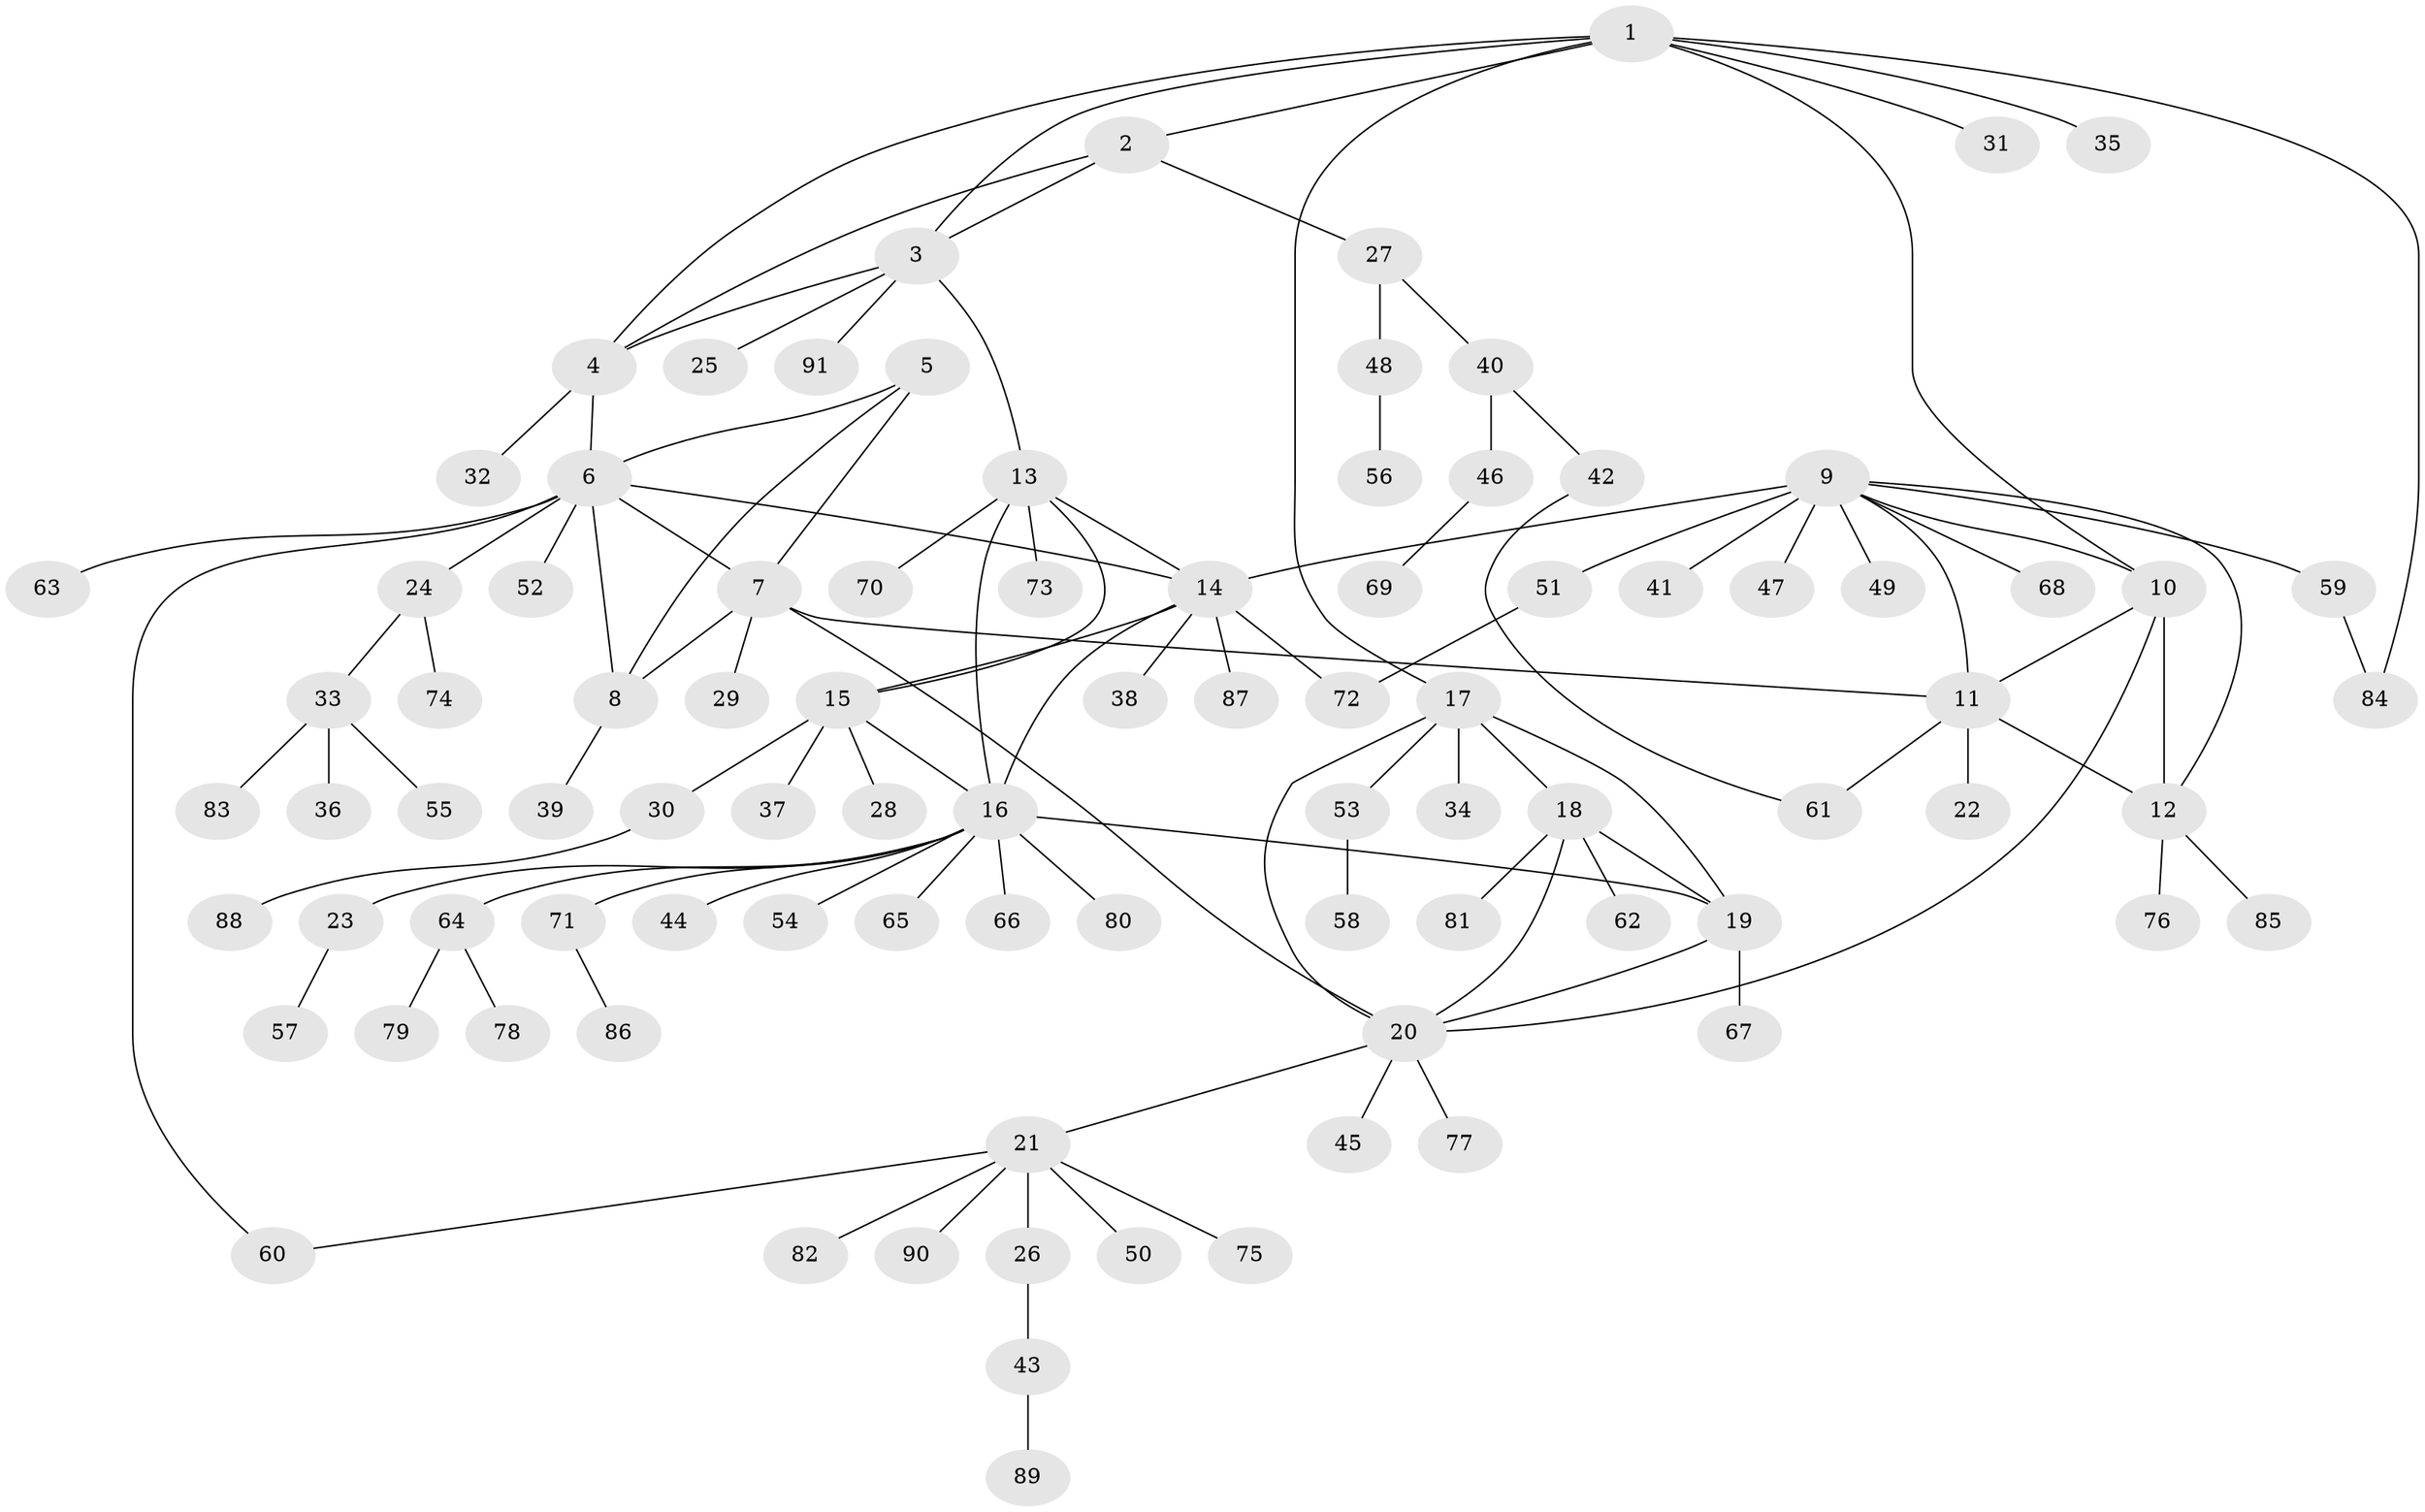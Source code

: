 // coarse degree distribution, {11: 0.03076923076923077, 4: 0.07692307692307693, 7: 0.06153846153846154, 8: 0.015384615384615385, 2: 0.09230769230769231, 3: 0.06153846153846154, 14: 0.015384615384615385, 5: 0.015384615384615385, 1: 0.6307692307692307}
// Generated by graph-tools (version 1.1) at 2025/24/03/03/25 07:24:16]
// undirected, 91 vertices, 115 edges
graph export_dot {
graph [start="1"]
  node [color=gray90,style=filled];
  1;
  2;
  3;
  4;
  5;
  6;
  7;
  8;
  9;
  10;
  11;
  12;
  13;
  14;
  15;
  16;
  17;
  18;
  19;
  20;
  21;
  22;
  23;
  24;
  25;
  26;
  27;
  28;
  29;
  30;
  31;
  32;
  33;
  34;
  35;
  36;
  37;
  38;
  39;
  40;
  41;
  42;
  43;
  44;
  45;
  46;
  47;
  48;
  49;
  50;
  51;
  52;
  53;
  54;
  55;
  56;
  57;
  58;
  59;
  60;
  61;
  62;
  63;
  64;
  65;
  66;
  67;
  68;
  69;
  70;
  71;
  72;
  73;
  74;
  75;
  76;
  77;
  78;
  79;
  80;
  81;
  82;
  83;
  84;
  85;
  86;
  87;
  88;
  89;
  90;
  91;
  1 -- 2;
  1 -- 3;
  1 -- 4;
  1 -- 10;
  1 -- 17;
  1 -- 31;
  1 -- 35;
  1 -- 84;
  2 -- 3;
  2 -- 4;
  2 -- 27;
  3 -- 4;
  3 -- 13;
  3 -- 25;
  3 -- 91;
  4 -- 6;
  4 -- 32;
  5 -- 6;
  5 -- 7;
  5 -- 8;
  6 -- 7;
  6 -- 8;
  6 -- 14;
  6 -- 24;
  6 -- 52;
  6 -- 60;
  6 -- 63;
  7 -- 8;
  7 -- 11;
  7 -- 20;
  7 -- 29;
  8 -- 39;
  9 -- 10;
  9 -- 11;
  9 -- 12;
  9 -- 14;
  9 -- 41;
  9 -- 47;
  9 -- 49;
  9 -- 51;
  9 -- 59;
  9 -- 68;
  10 -- 11;
  10 -- 12;
  10 -- 20;
  11 -- 12;
  11 -- 22;
  11 -- 61;
  12 -- 76;
  12 -- 85;
  13 -- 14;
  13 -- 15;
  13 -- 16;
  13 -- 70;
  13 -- 73;
  14 -- 15;
  14 -- 16;
  14 -- 38;
  14 -- 72;
  14 -- 87;
  15 -- 16;
  15 -- 28;
  15 -- 30;
  15 -- 37;
  16 -- 19;
  16 -- 23;
  16 -- 44;
  16 -- 54;
  16 -- 64;
  16 -- 65;
  16 -- 66;
  16 -- 71;
  16 -- 80;
  17 -- 18;
  17 -- 19;
  17 -- 20;
  17 -- 34;
  17 -- 53;
  18 -- 19;
  18 -- 20;
  18 -- 62;
  18 -- 81;
  19 -- 20;
  19 -- 67;
  20 -- 21;
  20 -- 45;
  20 -- 77;
  21 -- 26;
  21 -- 50;
  21 -- 60;
  21 -- 75;
  21 -- 82;
  21 -- 90;
  23 -- 57;
  24 -- 33;
  24 -- 74;
  26 -- 43;
  27 -- 40;
  27 -- 48;
  30 -- 88;
  33 -- 36;
  33 -- 55;
  33 -- 83;
  40 -- 42;
  40 -- 46;
  42 -- 61;
  43 -- 89;
  46 -- 69;
  48 -- 56;
  51 -- 72;
  53 -- 58;
  59 -- 84;
  64 -- 78;
  64 -- 79;
  71 -- 86;
}
